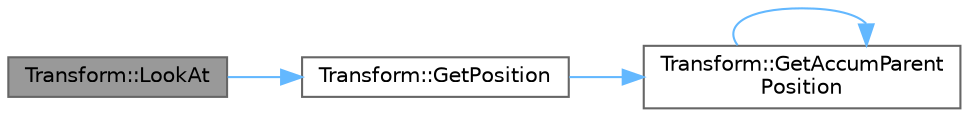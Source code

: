 digraph "Transform::LookAt"
{
 // LATEX_PDF_SIZE
  bgcolor="transparent";
  edge [fontname=Helvetica,fontsize=10,labelfontname=Helvetica,labelfontsize=10];
  node [fontname=Helvetica,fontsize=10,shape=box,height=0.2,width=0.4];
  rankdir="LR";
  Node1 [label="Transform::LookAt",height=0.2,width=0.4,color="gray40", fillcolor="grey60", style="filled", fontcolor="black",tooltip="Points this transform at a given point"];
  Node1 -> Node2 [color="steelblue1",style="solid"];
  Node2 [label="Transform::GetPosition",height=0.2,width=0.4,color="grey40", fillcolor="white", style="filled",URL="$class_transform.html#a482ec8a49b08f224b2ec513dc27f47b5",tooltip="Gets the position of this transform"];
  Node2 -> Node3 [color="steelblue1",style="solid"];
  Node3 [label="Transform::GetAccumParent\lPosition",height=0.2,width=0.4,color="grey40", fillcolor="white", style="filled",URL="$class_transform.html#aa12429358147b70bdfd11af25a99f660",tooltip=" "];
  Node3 -> Node3 [color="steelblue1",style="solid"];
}
